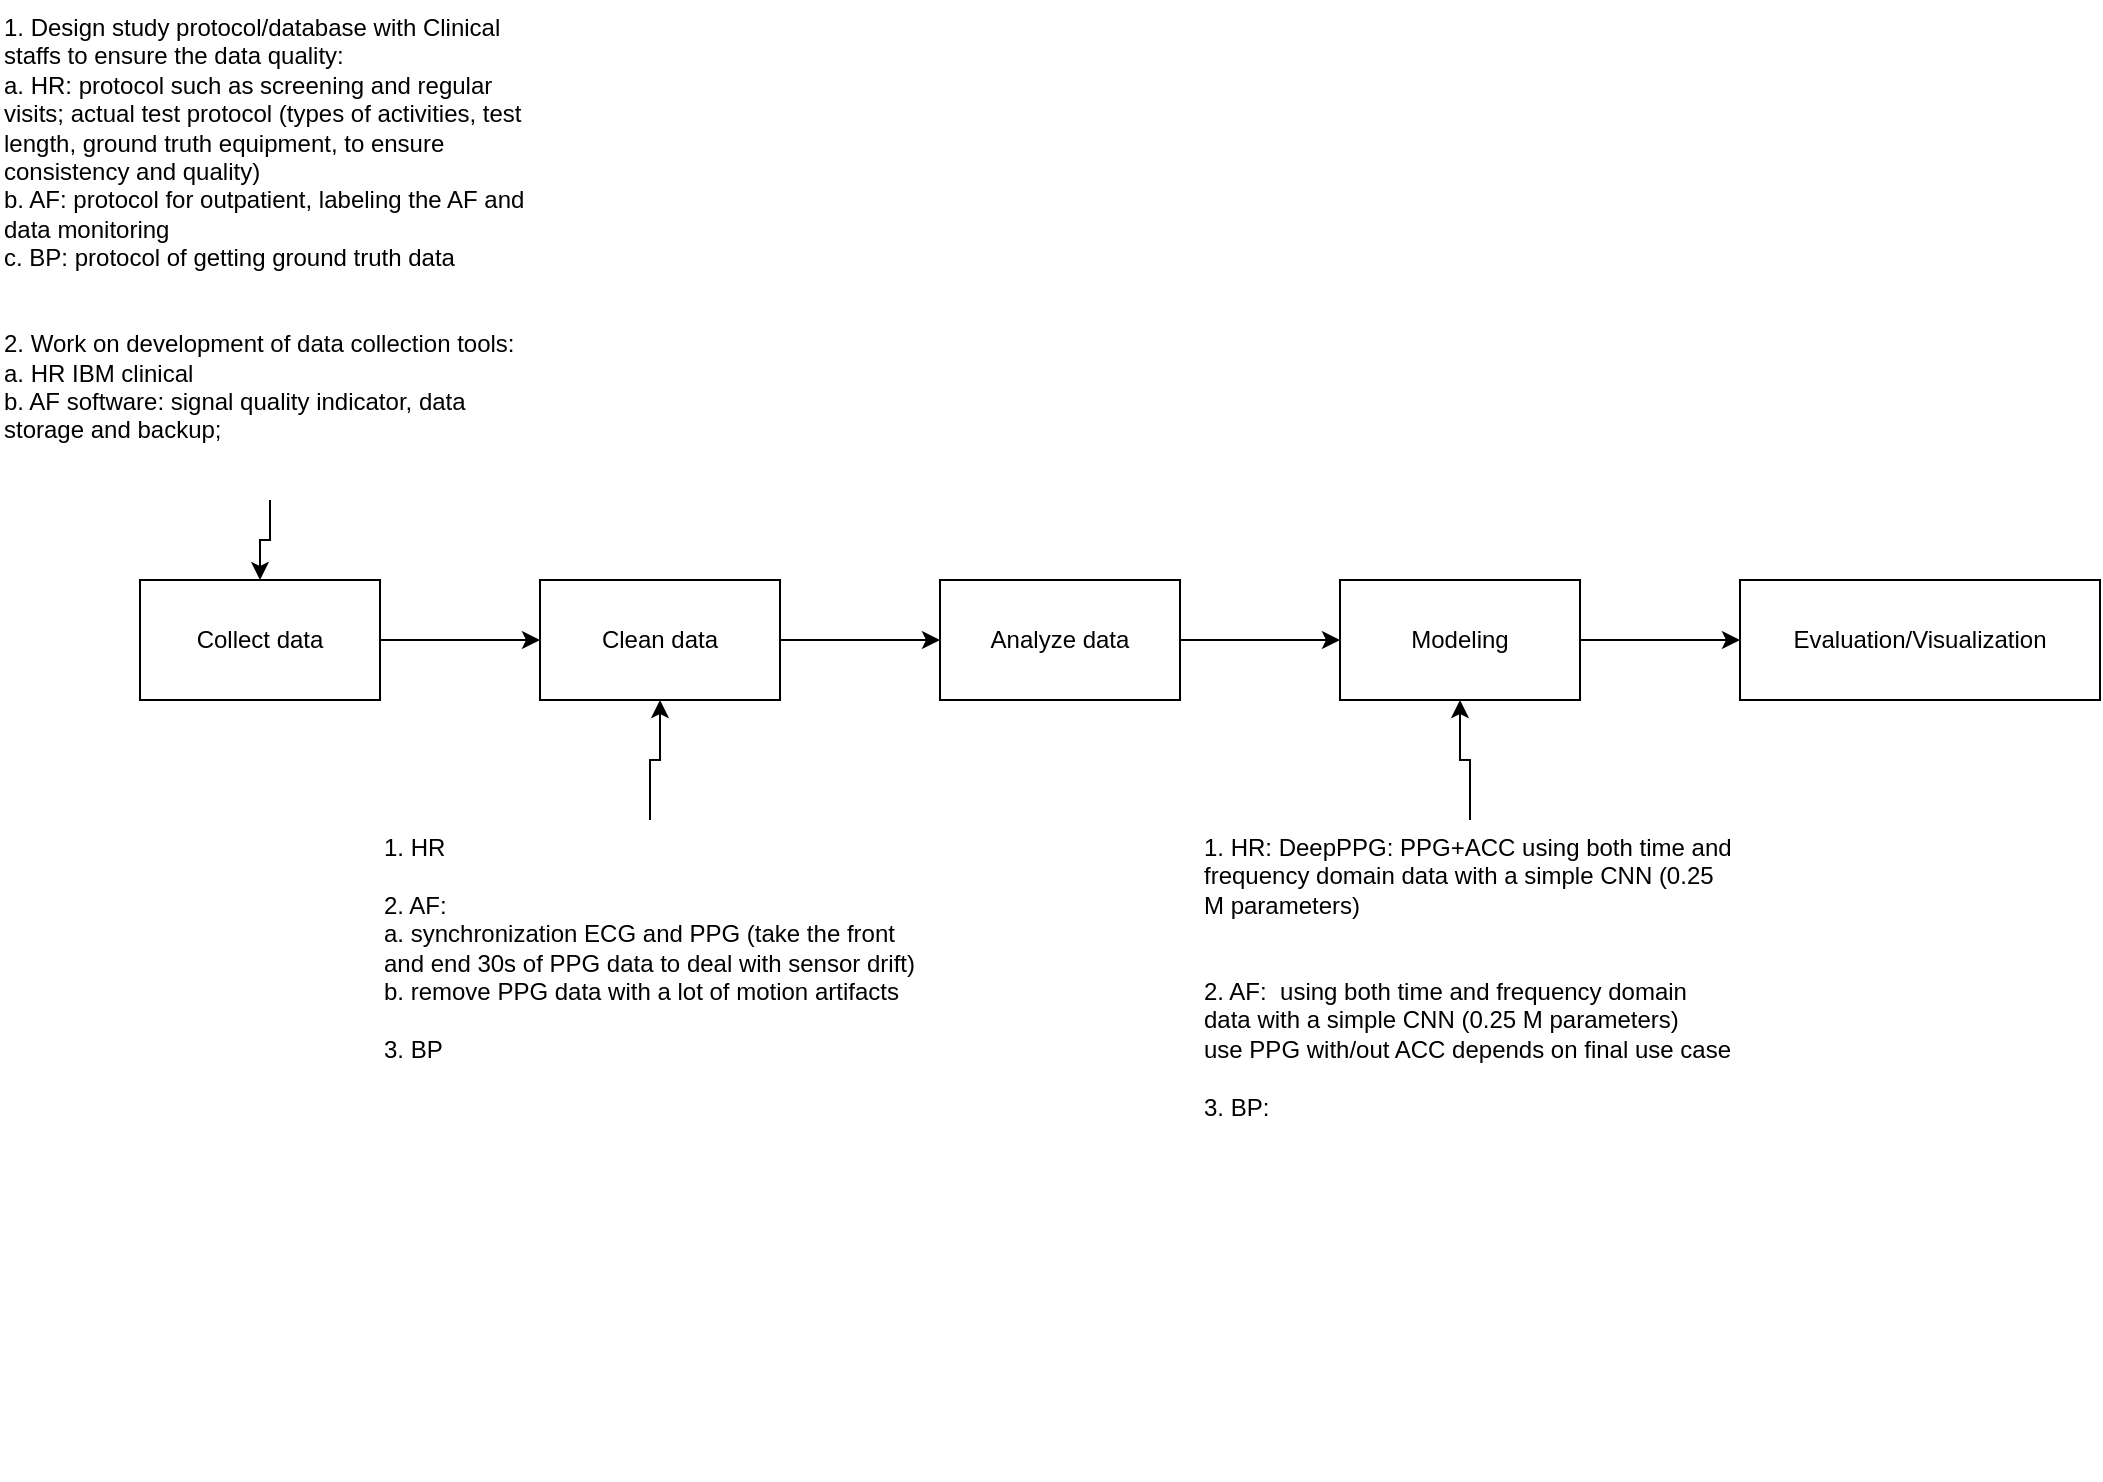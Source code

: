 <mxfile version="14.2.7" type="github">
  <diagram id="YiRZ1j0kCXhuioVK4hL9" name="Page-1">
    <mxGraphModel dx="1422" dy="762" grid="1" gridSize="10" guides="1" tooltips="1" connect="1" arrows="1" fold="1" page="1" pageScale="1" pageWidth="1100" pageHeight="850" math="0" shadow="0">
      <root>
        <mxCell id="0" />
        <mxCell id="1" parent="0" />
        <mxCell id="nhHmiD-vkU7_qff4OOfj-3" value="" style="edgeStyle=orthogonalEdgeStyle;rounded=0;orthogonalLoop=1;jettySize=auto;html=1;" edge="1" parent="1" source="nhHmiD-vkU7_qff4OOfj-1" target="nhHmiD-vkU7_qff4OOfj-2">
          <mxGeometry relative="1" as="geometry" />
        </mxCell>
        <mxCell id="nhHmiD-vkU7_qff4OOfj-1" value="Collect data" style="rounded=0;whiteSpace=wrap;html=1;" vertex="1" parent="1">
          <mxGeometry x="70" y="320" width="120" height="60" as="geometry" />
        </mxCell>
        <mxCell id="nhHmiD-vkU7_qff4OOfj-5" value="" style="edgeStyle=orthogonalEdgeStyle;rounded=0;orthogonalLoop=1;jettySize=auto;html=1;" edge="1" parent="1" source="nhHmiD-vkU7_qff4OOfj-2" target="nhHmiD-vkU7_qff4OOfj-4">
          <mxGeometry relative="1" as="geometry" />
        </mxCell>
        <mxCell id="nhHmiD-vkU7_qff4OOfj-2" value="Clean data" style="rounded=0;whiteSpace=wrap;html=1;" vertex="1" parent="1">
          <mxGeometry x="270" y="320" width="120" height="60" as="geometry" />
        </mxCell>
        <mxCell id="nhHmiD-vkU7_qff4OOfj-7" value="" style="edgeStyle=orthogonalEdgeStyle;rounded=0;orthogonalLoop=1;jettySize=auto;html=1;" edge="1" parent="1" source="nhHmiD-vkU7_qff4OOfj-4" target="nhHmiD-vkU7_qff4OOfj-6">
          <mxGeometry relative="1" as="geometry" />
        </mxCell>
        <mxCell id="nhHmiD-vkU7_qff4OOfj-4" value="Analyze data" style="rounded=0;whiteSpace=wrap;html=1;" vertex="1" parent="1">
          <mxGeometry x="470" y="320" width="120" height="60" as="geometry" />
        </mxCell>
        <mxCell id="nhHmiD-vkU7_qff4OOfj-12" value="" style="edgeStyle=orthogonalEdgeStyle;rounded=0;orthogonalLoop=1;jettySize=auto;html=1;" edge="1" parent="1" source="nhHmiD-vkU7_qff4OOfj-6" target="nhHmiD-vkU7_qff4OOfj-11">
          <mxGeometry relative="1" as="geometry" />
        </mxCell>
        <mxCell id="nhHmiD-vkU7_qff4OOfj-6" value="Modeling" style="rounded=0;whiteSpace=wrap;html=1;" vertex="1" parent="1">
          <mxGeometry x="670" y="320" width="120" height="60" as="geometry" />
        </mxCell>
        <mxCell id="nhHmiD-vkU7_qff4OOfj-9" style="edgeStyle=orthogonalEdgeStyle;rounded=0;orthogonalLoop=1;jettySize=auto;html=1;" edge="1" parent="1" source="nhHmiD-vkU7_qff4OOfj-8" target="nhHmiD-vkU7_qff4OOfj-1">
          <mxGeometry relative="1" as="geometry" />
        </mxCell>
        <mxCell id="nhHmiD-vkU7_qff4OOfj-8" value="1. Design study protocol/database with Clinical staffs to ensure the data quality:&lt;br&gt;a. HR: protocol such as screening and regular visits; actual test protocol (types of activities, test length, ground truth equipment, to ensure consistency and quality)&lt;br&gt;b. AF: protocol for outpatient, labeling the AF and data monitoring&lt;br&gt;c. BP: protocol of getting ground truth data&lt;br&gt;&lt;br&gt;&lt;br&gt;2. Work on development of data collection tools:&lt;br&gt;a. HR IBM clinical&lt;br&gt;b. AF software: signal quality indicator, data storage and backup;&amp;nbsp;" style="text;html=1;strokeColor=none;fillColor=none;align=left;verticalAlign=top;whiteSpace=wrap;rounded=0;" vertex="1" parent="1">
          <mxGeometry y="30" width="270" height="250" as="geometry" />
        </mxCell>
        <mxCell id="nhHmiD-vkU7_qff4OOfj-13" value="" style="edgeStyle=orthogonalEdgeStyle;rounded=0;orthogonalLoop=1;jettySize=auto;html=1;" edge="1" parent="1" source="nhHmiD-vkU7_qff4OOfj-10" target="nhHmiD-vkU7_qff4OOfj-6">
          <mxGeometry relative="1" as="geometry" />
        </mxCell>
        <mxCell id="nhHmiD-vkU7_qff4OOfj-10" value="1. HR: DeepPPG: PPG+ACC using both time and frequency domain data with a simple CNN (0.25 M parameters)&lt;br&gt;&lt;br&gt;&lt;br&gt;2. AF:&amp;nbsp; using both time and frequency domain data with a simple CNN (0.25 M parameters)&lt;br&gt;use PPG with/out ACC depends on final use case&lt;br&gt;&lt;br&gt;3. BP:&amp;nbsp;" style="text;html=1;strokeColor=none;fillColor=none;align=left;verticalAlign=top;whiteSpace=wrap;rounded=0;" vertex="1" parent="1">
          <mxGeometry x="600" y="440" width="270" height="240" as="geometry" />
        </mxCell>
        <mxCell id="nhHmiD-vkU7_qff4OOfj-11" value="Evaluation/Visualization" style="rounded=0;whiteSpace=wrap;html=1;" vertex="1" parent="1">
          <mxGeometry x="870" y="320" width="180" height="60" as="geometry" />
        </mxCell>
        <mxCell id="nhHmiD-vkU7_qff4OOfj-15" value="" style="edgeStyle=orthogonalEdgeStyle;rounded=0;orthogonalLoop=1;jettySize=auto;html=1;" edge="1" parent="1" source="nhHmiD-vkU7_qff4OOfj-14" target="nhHmiD-vkU7_qff4OOfj-2">
          <mxGeometry relative="1" as="geometry" />
        </mxCell>
        <mxCell id="nhHmiD-vkU7_qff4OOfj-14" value="1. HR&lt;br&gt;&lt;br&gt;2. AF: &lt;br&gt;a. synchronization ECG and PPG (take the front and end 30s of PPG data to deal with sensor drift)&lt;br&gt;b. remove PPG data with a lot of motion artifacts&lt;br&gt;&lt;br&gt;3. BP" style="text;html=1;strokeColor=none;fillColor=none;align=left;verticalAlign=top;whiteSpace=wrap;rounded=0;" vertex="1" parent="1">
          <mxGeometry x="190" y="440" width="270" height="330" as="geometry" />
        </mxCell>
      </root>
    </mxGraphModel>
  </diagram>
</mxfile>
